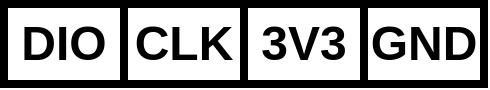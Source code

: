 <mxfile version="21.6.8" type="device">
  <diagram name="第 1 页" id="XgWWE2SsRWdPn_1DCsRY">
    <mxGraphModel dx="1114" dy="1203" grid="1" gridSize="10" guides="1" tooltips="1" connect="1" arrows="1" fold="1" page="1" pageScale="1" pageWidth="827" pageHeight="1169" math="0" shadow="0">
      <root>
        <mxCell id="0" />
        <mxCell id="1" parent="0" />
        <mxCell id="fhawIG9RYPYAHMaXIu8E-1" value="" style="shape=table;startSize=0;container=1;collapsible=0;childLayout=tableLayout;fontSize=24;fillColor=none;fontStyle=1;strokeWidth=4;" vertex="1" parent="1">
          <mxGeometry x="320" y="550" width="240" height="40" as="geometry" />
        </mxCell>
        <mxCell id="fhawIG9RYPYAHMaXIu8E-2" value="" style="shape=tableRow;horizontal=0;startSize=0;swimlaneHead=0;swimlaneBody=0;strokeColor=inherit;top=0;left=0;bottom=0;right=0;collapsible=0;dropTarget=0;fillColor=none;points=[[0,0.5],[1,0.5]];portConstraint=eastwest;fontSize=24;fontStyle=1;strokeWidth=4;" vertex="1" parent="fhawIG9RYPYAHMaXIu8E-1">
          <mxGeometry width="240" height="40" as="geometry" />
        </mxCell>
        <mxCell id="fhawIG9RYPYAHMaXIu8E-3" value="DIO" style="shape=partialRectangle;html=1;whiteSpace=wrap;connectable=0;strokeColor=inherit;overflow=hidden;fillColor=none;top=0;left=0;bottom=0;right=0;pointerEvents=1;fontSize=24;fontStyle=1;strokeWidth=4;" vertex="1" parent="fhawIG9RYPYAHMaXIu8E-2">
          <mxGeometry width="60" height="40" as="geometry">
            <mxRectangle width="60" height="40" as="alternateBounds" />
          </mxGeometry>
        </mxCell>
        <mxCell id="fhawIG9RYPYAHMaXIu8E-4" value="CLK" style="shape=partialRectangle;html=1;whiteSpace=wrap;connectable=0;strokeColor=inherit;overflow=hidden;fillColor=none;top=0;left=0;bottom=0;right=0;pointerEvents=1;fontSize=24;fontStyle=1;strokeWidth=4;" vertex="1" parent="fhawIG9RYPYAHMaXIu8E-2">
          <mxGeometry x="60" width="60" height="40" as="geometry">
            <mxRectangle width="60" height="40" as="alternateBounds" />
          </mxGeometry>
        </mxCell>
        <mxCell id="fhawIG9RYPYAHMaXIu8E-5" value="3V3" style="shape=partialRectangle;html=1;whiteSpace=wrap;connectable=0;strokeColor=inherit;overflow=hidden;fillColor=none;top=0;left=0;bottom=0;right=0;pointerEvents=1;fontSize=24;fontStyle=1;strokeWidth=4;" vertex="1" parent="fhawIG9RYPYAHMaXIu8E-2">
          <mxGeometry x="120" width="60" height="40" as="geometry">
            <mxRectangle width="60" height="40" as="alternateBounds" />
          </mxGeometry>
        </mxCell>
        <mxCell id="fhawIG9RYPYAHMaXIu8E-14" value="GND" style="shape=partialRectangle;html=1;whiteSpace=wrap;connectable=0;strokeColor=inherit;overflow=hidden;fillColor=none;top=0;left=0;bottom=0;right=0;pointerEvents=1;fontSize=24;fontStyle=1;strokeWidth=4;" vertex="1" parent="fhawIG9RYPYAHMaXIu8E-2">
          <mxGeometry x="180" width="60" height="40" as="geometry">
            <mxRectangle width="60" height="40" as="alternateBounds" />
          </mxGeometry>
        </mxCell>
      </root>
    </mxGraphModel>
  </diagram>
</mxfile>
